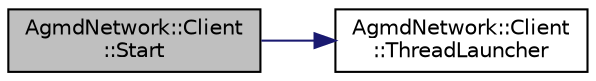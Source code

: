 digraph "AgmdNetwork::Client::Start"
{
  edge [fontname="Helvetica",fontsize="10",labelfontname="Helvetica",labelfontsize="10"];
  node [fontname="Helvetica",fontsize="10",shape=record];
  rankdir="LR";
  Node1 [label="AgmdNetwork::Client\l::Start",height=0.2,width=0.4,color="black", fillcolor="grey75", style="filled" fontcolor="black"];
  Node1 -> Node2 [color="midnightblue",fontsize="10",style="solid",fontname="Helvetica"];
  Node2 [label="AgmdNetwork::Client\l::ThreadLauncher",height=0.2,width=0.4,color="black", fillcolor="white", style="filled",URL="$class_agmd_network_1_1_client.html#ac617a67a113b31d50b2cd323420dd21f"];
}
